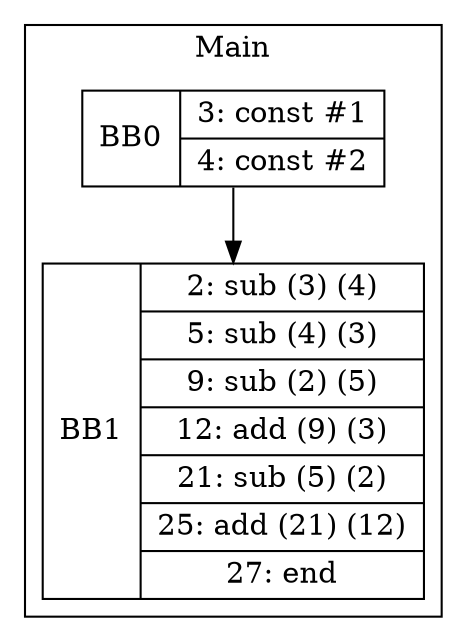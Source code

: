digraph G {
node [shape=record];
subgraph cluster_main{
label = "Main";
BB0 [shape=record, label="<b>BB0|{3: const #1|4: const #2}"];
BB1 [shape=record, label="<b>BB1|{2: sub (3) (4)|5: sub (4) (3)|9: sub (2) (5)|12: add (9) (3)|21: sub (5) (2)|25: add (21) (12)|27: end}"];
}
BB0:s -> BB1:n ;
}
